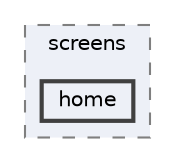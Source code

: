 digraph "lib/screens/home"
{
 // LATEX_PDF_SIZE
  bgcolor="transparent";
  edge [fontname=Helvetica,fontsize=10,labelfontname=Helvetica,labelfontsize=10];
  node [fontname=Helvetica,fontsize=10,shape=box,height=0.2,width=0.4];
  compound=true
  subgraph clusterdir_299aa870bb746bafe99131a774bd9579 {
    graph [ bgcolor="#edf0f7", pencolor="grey50", label="screens", fontname=Helvetica,fontsize=10 style="filled,dashed", URL="dir_299aa870bb746bafe99131a774bd9579.html",tooltip=""]
  dir_ad6d82a3da84df5dadabf387c30ed27f [label="home", fillcolor="#edf0f7", color="grey25", style="filled,bold", URL="dir_ad6d82a3da84df5dadabf387c30ed27f.html",tooltip=""];
  }
}
